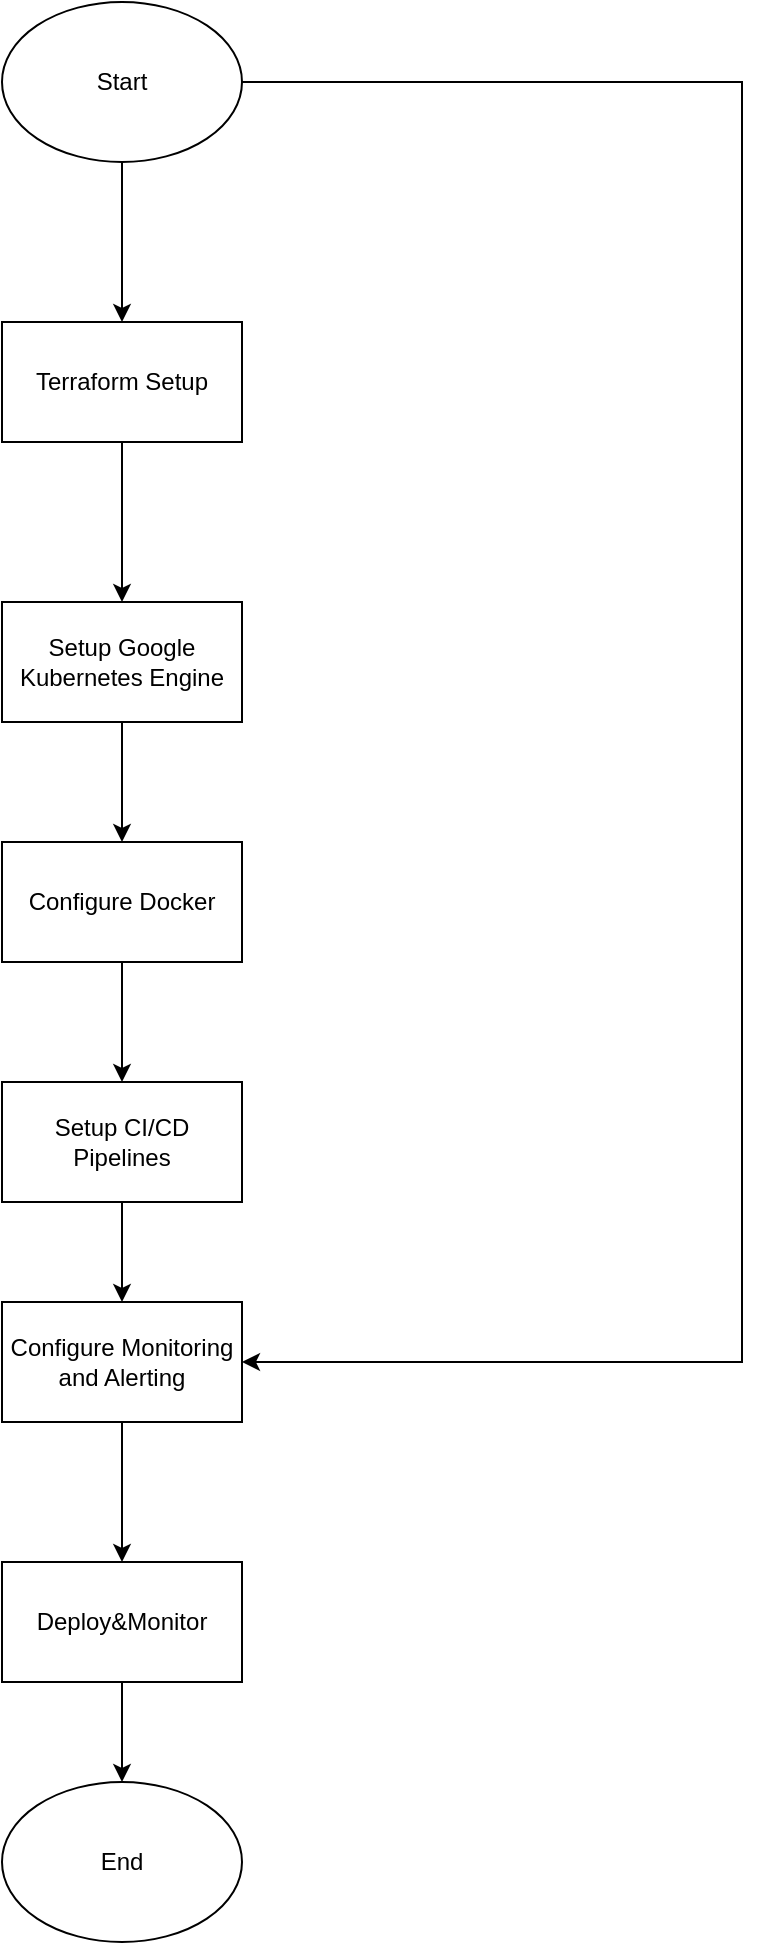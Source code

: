 <mxfile version="24.2.5" type="device">
  <diagram name="Sayfa -1" id="DO9_rQwlhb1ZPyHKhb2B">
    <mxGraphModel dx="1704" dy="1013" grid="1" gridSize="10" guides="1" tooltips="1" connect="1" arrows="1" fold="1" page="1" pageScale="1" pageWidth="827" pageHeight="1169" math="0" shadow="0">
      <root>
        <mxCell id="0" />
        <mxCell id="1" parent="0" />
        <mxCell id="QRytesSa2mU80QSr3Wdu-9" style="edgeStyle=orthogonalEdgeStyle;rounded=0;orthogonalLoop=1;jettySize=auto;html=1;" edge="1" parent="1" source="QRytesSa2mU80QSr3Wdu-1" target="QRytesSa2mU80QSr3Wdu-2">
          <mxGeometry relative="1" as="geometry" />
        </mxCell>
        <mxCell id="QRytesSa2mU80QSr3Wdu-18" style="edgeStyle=orthogonalEdgeStyle;rounded=0;orthogonalLoop=1;jettySize=auto;html=1;" edge="1" parent="1" source="QRytesSa2mU80QSr3Wdu-1" target="QRytesSa2mU80QSr3Wdu-6">
          <mxGeometry relative="1" as="geometry">
            <Array as="points">
              <mxPoint x="480" y="120" />
              <mxPoint x="480" y="760" />
            </Array>
          </mxGeometry>
        </mxCell>
        <mxCell id="QRytesSa2mU80QSr3Wdu-1" value="Start" style="ellipse;whiteSpace=wrap;html=1;" vertex="1" parent="1">
          <mxGeometry x="110" y="80" width="120" height="80" as="geometry" />
        </mxCell>
        <mxCell id="QRytesSa2mU80QSr3Wdu-10" style="edgeStyle=orthogonalEdgeStyle;rounded=0;orthogonalLoop=1;jettySize=auto;html=1;" edge="1" parent="1" source="QRytesSa2mU80QSr3Wdu-2" target="QRytesSa2mU80QSr3Wdu-3">
          <mxGeometry relative="1" as="geometry" />
        </mxCell>
        <mxCell id="QRytesSa2mU80QSr3Wdu-2" value="Terraform Setup" style="rounded=0;whiteSpace=wrap;html=1;" vertex="1" parent="1">
          <mxGeometry x="110" y="240" width="120" height="60" as="geometry" />
        </mxCell>
        <mxCell id="QRytesSa2mU80QSr3Wdu-12" style="edgeStyle=orthogonalEdgeStyle;rounded=0;orthogonalLoop=1;jettySize=auto;html=1;" edge="1" parent="1" source="QRytesSa2mU80QSr3Wdu-3" target="QRytesSa2mU80QSr3Wdu-4">
          <mxGeometry relative="1" as="geometry" />
        </mxCell>
        <mxCell id="QRytesSa2mU80QSr3Wdu-3" value="Setup Google Kubernetes Engine" style="rounded=0;whiteSpace=wrap;html=1;" vertex="1" parent="1">
          <mxGeometry x="110" y="380" width="120" height="60" as="geometry" />
        </mxCell>
        <mxCell id="QRytesSa2mU80QSr3Wdu-13" style="edgeStyle=orthogonalEdgeStyle;rounded=0;orthogonalLoop=1;jettySize=auto;html=1;" edge="1" parent="1" source="QRytesSa2mU80QSr3Wdu-4" target="QRytesSa2mU80QSr3Wdu-5">
          <mxGeometry relative="1" as="geometry" />
        </mxCell>
        <mxCell id="QRytesSa2mU80QSr3Wdu-4" value="Configure Docker" style="rounded=0;whiteSpace=wrap;html=1;" vertex="1" parent="1">
          <mxGeometry x="110" y="500" width="120" height="60" as="geometry" />
        </mxCell>
        <mxCell id="QRytesSa2mU80QSr3Wdu-14" style="edgeStyle=orthogonalEdgeStyle;rounded=0;orthogonalLoop=1;jettySize=auto;html=1;" edge="1" parent="1" source="QRytesSa2mU80QSr3Wdu-5" target="QRytesSa2mU80QSr3Wdu-6">
          <mxGeometry relative="1" as="geometry" />
        </mxCell>
        <mxCell id="QRytesSa2mU80QSr3Wdu-5" value="Setup CI/CD Pipelines" style="rounded=0;whiteSpace=wrap;html=1;" vertex="1" parent="1">
          <mxGeometry x="110" y="620" width="120" height="60" as="geometry" />
        </mxCell>
        <mxCell id="QRytesSa2mU80QSr3Wdu-15" style="edgeStyle=orthogonalEdgeStyle;rounded=0;orthogonalLoop=1;jettySize=auto;html=1;" edge="1" parent="1" source="QRytesSa2mU80QSr3Wdu-6" target="QRytesSa2mU80QSr3Wdu-7">
          <mxGeometry relative="1" as="geometry" />
        </mxCell>
        <mxCell id="QRytesSa2mU80QSr3Wdu-6" value="Configure Monitoring and Alerting" style="rounded=0;whiteSpace=wrap;html=1;" vertex="1" parent="1">
          <mxGeometry x="110" y="730" width="120" height="60" as="geometry" />
        </mxCell>
        <mxCell id="QRytesSa2mU80QSr3Wdu-16" style="edgeStyle=orthogonalEdgeStyle;rounded=0;orthogonalLoop=1;jettySize=auto;html=1;" edge="1" parent="1" source="QRytesSa2mU80QSr3Wdu-7" target="QRytesSa2mU80QSr3Wdu-8">
          <mxGeometry relative="1" as="geometry" />
        </mxCell>
        <mxCell id="QRytesSa2mU80QSr3Wdu-7" value="Deploy&amp;amp;Monitor" style="rounded=0;whiteSpace=wrap;html=1;" vertex="1" parent="1">
          <mxGeometry x="110" y="860" width="120" height="60" as="geometry" />
        </mxCell>
        <mxCell id="QRytesSa2mU80QSr3Wdu-8" value="End" style="ellipse;whiteSpace=wrap;html=1;" vertex="1" parent="1">
          <mxGeometry x="110" y="970" width="120" height="80" as="geometry" />
        </mxCell>
      </root>
    </mxGraphModel>
  </diagram>
</mxfile>
